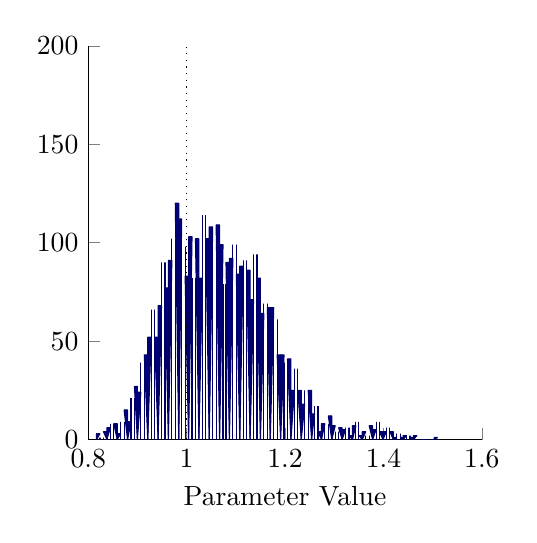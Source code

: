 % This file was created by matlab2tikz v0.4.4 running on MATLAB 7.13.
% Copyright (c) 2008--2013, Nico Schlömer <nico.schloemer@gmail.com>
% All rights reserved.
% 
% The latest updates can be retrieved from
%   http://www.mathworks.com/matlabcentral/fileexchange/22022-matlab2tikz
% where you can also make suggestions and rate matlab2tikz.
% 
\begin{tikzpicture}

\begin{axis}[%
width=5cm,
height=5cm,
colormap/jet,
scale only axis,
xmin=0.8,
xmax=1.6,
xlabel={Parameter Value},
ymin=0,
ymax=200,
axis x line*=bottom,
axis y line*=left
]

\addplot[area legend,patch,forget plot]
table[row sep=crcr, point meta=\thisrow{c}]{
x y c\\
0.817 0 1 \\
0.817 3 1 \\
0.824 3 1 \\
0.824 0 1 \\
0.824 0 1 \\
0.824 1 1 \\
0.831 1 1 \\
0.831 0 1 \\
0.831 0 1 \\
0.831 4 1 \\
0.838 4 1 \\
0.838 0 1 \\
0.838 0 1 \\
0.838 6 1 \\
0.845 6 1 \\
0.845 0 1 \\
0.845 0 1 \\
0.845 8 1 \\
0.852 8 1 \\
0.852 0 1 \\
0.852 0 1 \\
0.852 8 1 \\
0.859 8 1 \\
0.859 0 1 \\
0.859 0 1 \\
0.859 3 1 \\
0.866 3 1 \\
0.866 0 1 \\
0.866 0 1 \\
0.866 9 1 \\
0.873 9 1 \\
0.873 0 1 \\
0.873 0 1 \\
0.873 15 1 \\
0.88 15 1 \\
0.88 0 1 \\
0.88 0 1 \\
0.88 9 1 \\
0.887 9 1 \\
0.887 0 1 \\
0.887 0 1 \\
0.887 21 1 \\
0.894 21 1 \\
0.894 0 1 \\
0.894 0 1 \\
0.894 27 1 \\
0.9 27 1 \\
0.9 0 1 \\
0.9 0 1 \\
0.9 24 1 \\
0.907 24 1 \\
0.907 0 1 \\
0.907 0 1 \\
0.907 39 1 \\
0.914 39 1 \\
0.914 0 1 \\
0.914 0 1 \\
0.914 43 1 \\
0.921 43 1 \\
0.921 0 1 \\
0.921 0 1 \\
0.921 52 1 \\
0.928 52 1 \\
0.928 0 1 \\
0.928 0 1 \\
0.928 66 1 \\
0.935 66 1 \\
0.935 0 1 \\
0.935 0 1 \\
0.935 52 1 \\
0.942 52 1 \\
0.942 0 1 \\
0.942 0 1 \\
0.942 68 1 \\
0.949 68 1 \\
0.949 0 1 \\
0.949 0 1 \\
0.949 90 1 \\
0.956 90 1 \\
0.956 0 1 \\
0.956 0 1 \\
0.956 77 1 \\
0.963 77 1 \\
0.963 0 1 \\
0.963 0 1 \\
0.963 91 1 \\
0.97 91 1 \\
0.97 0 1 \\
0.97 0 1 \\
0.97 102 1 \\
0.977 102 1 \\
0.977 0 1 \\
0.977 0 1 \\
0.977 120 1 \\
0.984 120 1 \\
0.984 0 1 \\
0.984 0 1 \\
0.984 112 1 \\
0.99 112 1 \\
0.99 0 1 \\
0.99 0 1 \\
0.99 98 1 \\
0.997 98 1 \\
0.997 0 1 \\
0.997 0 1 \\
0.997 83 1 \\
1.004 83 1 \\
1.004 0 1 \\
1.004 0 1 \\
1.004 103 1 \\
1.011 103 1 \\
1.011 0 1 \\
1.011 0 1 \\
1.011 82 1 \\
1.018 82 1 \\
1.018 0 1 \\
1.018 0 1 \\
1.018 102 1 \\
1.025 102 1 \\
1.025 0 1 \\
1.025 0 1 \\
1.025 82 1 \\
1.032 82 1 \\
1.032 0 1 \\
1.032 0 1 \\
1.032 114 1 \\
1.039 114 1 \\
1.039 0 1 \\
1.039 0 1 \\
1.039 102 1 \\
1.046 102 1 \\
1.046 0 1 \\
1.046 0 1 \\
1.046 108 1 \\
1.053 108 1 \\
1.053 0 1 \\
1.053 0 1 \\
1.053 96 1 \\
1.06 96 1 \\
1.06 0 1 \\
1.06 0 1 \\
1.06 109 1 \\
1.067 109 1 \\
1.067 0 1 \\
1.067 0 1 \\
1.067 99 1 \\
1.074 99 1 \\
1.074 0 1 \\
1.074 0 1 \\
1.074 79 1 \\
1.08 79 1 \\
1.08 0 1 \\
1.08 0 1 \\
1.08 90 1 \\
1.087 90 1 \\
1.087 0 1 \\
1.087 0 1 \\
1.087 92 1 \\
1.094 92 1 \\
1.094 0 1 \\
1.094 0 1 \\
1.094 99 1 \\
1.101 99 1 \\
1.101 0 1 \\
1.101 0 1 \\
1.101 84 1 \\
1.108 84 1 \\
1.108 0 1 \\
1.108 0 1 \\
1.108 88 1 \\
1.115 88 1 \\
1.115 0 1 \\
1.115 0 1 \\
1.115 91 1 \\
1.122 91 1 \\
1.122 0 1 \\
1.122 0 1 \\
1.122 86 1 \\
1.129 86 1 \\
1.129 0 1 \\
1.129 0 1 \\
1.129 71 1 \\
1.136 71 1 \\
1.136 0 1 \\
1.136 0 1 \\
1.136 94 1 \\
1.143 94 1 \\
1.143 0 1 \\
1.143 0 1 \\
1.143 82 1 \\
1.15 82 1 \\
1.15 0 1 \\
1.15 0 1 \\
1.15 64 1 \\
1.157 64 1 \\
1.157 0 1 \\
1.157 0 1 \\
1.157 69 1 \\
1.164 69 1 \\
1.164 0 1 \\
1.164 0 1 \\
1.164 67 1 \\
1.17 67 1 \\
1.17 0 1 \\
1.17 0 1 \\
1.17 67 1 \\
1.177 67 1 \\
1.177 0 1 \\
1.177 0 1 \\
1.177 61 1 \\
1.184 61 1 \\
1.184 0 1 \\
1.184 0 1 \\
1.184 43 1 \\
1.191 43 1 \\
1.191 0 1 \\
1.191 0 1 \\
1.191 43 1 \\
1.198 43 1 \\
1.198 0 1 \\
1.198 0 1 \\
1.198 39 1 \\
1.205 39 1 \\
1.205 0 1 \\
1.205 0 1 \\
1.205 41 1 \\
1.212 41 1 \\
1.212 0 1 \\
1.212 0 1 \\
1.212 25 1 \\
1.219 25 1 \\
1.219 0 1 \\
1.219 0 1 \\
1.219 36 1 \\
1.226 36 1 \\
1.226 0 1 \\
1.226 0 1 \\
1.226 25 1 \\
1.233 25 1 \\
1.233 0 1 \\
1.233 0 1 \\
1.233 18 1 \\
1.24 18 1 \\
1.24 0 1 \\
1.24 0 1 \\
1.24 25 1 \\
1.247 25 1 \\
1.247 0 1 \\
1.247 0 1 \\
1.247 25 1 \\
1.254 25 1 \\
1.254 0 1 \\
1.254 0 1 \\
1.254 13 1 \\
1.26 13 1 \\
1.26 0 1 \\
1.26 0 1 \\
1.26 17 1 \\
1.267 17 1 \\
1.267 0 1 \\
1.267 0 1 \\
1.267 4 1 \\
1.274 4 1 \\
1.274 0 1 \\
1.274 0 1 \\
1.274 8 1 \\
1.281 8 1 \\
1.281 0 1 \\
1.281 0 1 \\
1.281 8 1 \\
1.288 8 1 \\
1.288 0 1 \\
1.288 0 1 \\
1.288 12 1 \\
1.295 12 1 \\
1.295 0 1 \\
1.295 0 1 \\
1.295 7 1 \\
1.302 7 1 \\
1.302 0 1 \\
1.302 0 1 \\
1.302 4 1 \\
1.309 4 1 \\
1.309 0 1 \\
1.309 0 1 \\
1.309 6 1 \\
1.316 6 1 \\
1.316 0 1 \\
1.316 0 1 \\
1.316 5 1 \\
1.323 5 1 \\
1.323 0 1 \\
1.323 0 1 \\
1.323 6 1 \\
1.33 6 1 \\
1.33 0 1 \\
1.33 0 1 \\
1.33 2 1 \\
1.337 2 1 \\
1.337 0 1 \\
1.337 0 1 \\
1.337 7 1 \\
1.344 7 1 \\
1.344 0 1 \\
1.344 0 1 \\
1.344 9 1 \\
1.35 9 1 \\
1.35 0 1 \\
1.35 0 1 \\
1.35 2 1 \\
1.357 2 1 \\
1.357 0 1 \\
1.357 0 1 \\
1.357 4 1 \\
1.364 4 1 \\
1.364 0 1 \\
1.364 0 1 \\
1.364 2 1 \\
1.371 2 1 \\
1.371 0 1 \\
1.371 0 1 \\
1.371 7 1 \\
1.378 7 1 \\
1.378 0 1 \\
1.378 0 1 \\
1.378 5 1 \\
1.385 5 1 \\
1.385 0 1 \\
1.385 0 1 \\
1.385 9 1 \\
1.392 9 1 \\
1.392 0 1 \\
1.392 0 1 \\
1.392 4 1 \\
1.399 4 1 \\
1.399 0 1 \\
1.399 0 1 \\
1.399 4 1 \\
1.406 4 1 \\
1.406 0 1 \\
1.406 0 1 \\
1.406 6 1 \\
1.413 6 1 \\
1.413 0 1 \\
1.413 0 1 \\
1.413 4 1 \\
1.42 4 1 \\
1.42 0 1 \\
1.42 0 1 \\
1.42 1 1 \\
1.427 1 1 \\
1.427 0 1 \\
1.427 0 1 \\
1.427 3 1 \\
1.434 3 1 \\
1.434 0 1 \\
1.434 0 1 \\
1.434 1 1 \\
1.44 1 1 \\
1.44 0 1 \\
1.44 0 1 \\
1.44 2 1 \\
1.447 2 1 \\
1.447 0 1 \\
1.447 0 1 \\
1.447 2 1 \\
1.454 2 1 \\
1.454 0 1 \\
1.454 0 1 \\
1.454 1 1 \\
1.461 1 1 \\
1.461 0 1 \\
1.461 0 1 \\
1.461 2 1 \\
1.468 2 1 \\
1.468 0 1 \\
1.468 0 1 \\
1.468 0 1 \\
1.475 0 1 \\
1.475 0 1 \\
1.475 0 1 \\
1.475 0 1 \\
1.482 0 1 \\
1.482 0 1 \\
1.482 0 1 \\
1.482 0 1 \\
1.489 0 1 \\
1.489 0 1 \\
1.489 0 1 \\
1.489 0 1 \\
1.496 0 1 \\
1.496 0 1 \\
1.496 0 1 \\
1.496 0 1 \\
1.503 0 1 \\
1.503 0 1 \\
1.503 0 1 \\
1.503 1 1 \\
1.51 1 1 \\
1.51 0 1 \\
};

\addplot [
color=black,
dotted,
forget plot
]
table[row sep=crcr]{
1 0\\
1 200\\
};
\end{axis}
\end{tikzpicture}%